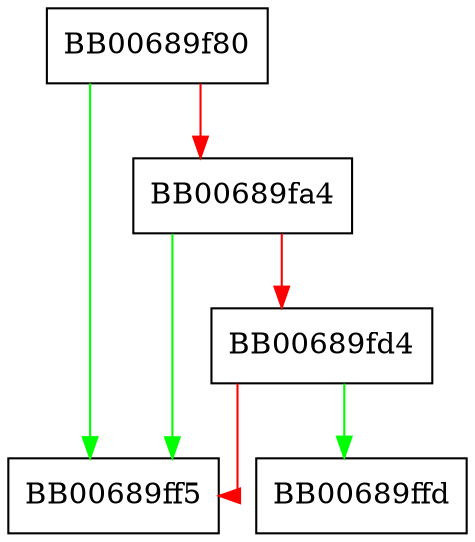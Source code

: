 digraph X509_new_ex {
  node [shape="box"];
  graph [splines=ortho];
  BB00689f80 -> BB00689ff5 [color="green"];
  BB00689f80 -> BB00689fa4 [color="red"];
  BB00689fa4 -> BB00689ff5 [color="green"];
  BB00689fa4 -> BB00689fd4 [color="red"];
  BB00689fd4 -> BB00689ffd [color="green"];
  BB00689fd4 -> BB00689ff5 [color="red"];
}